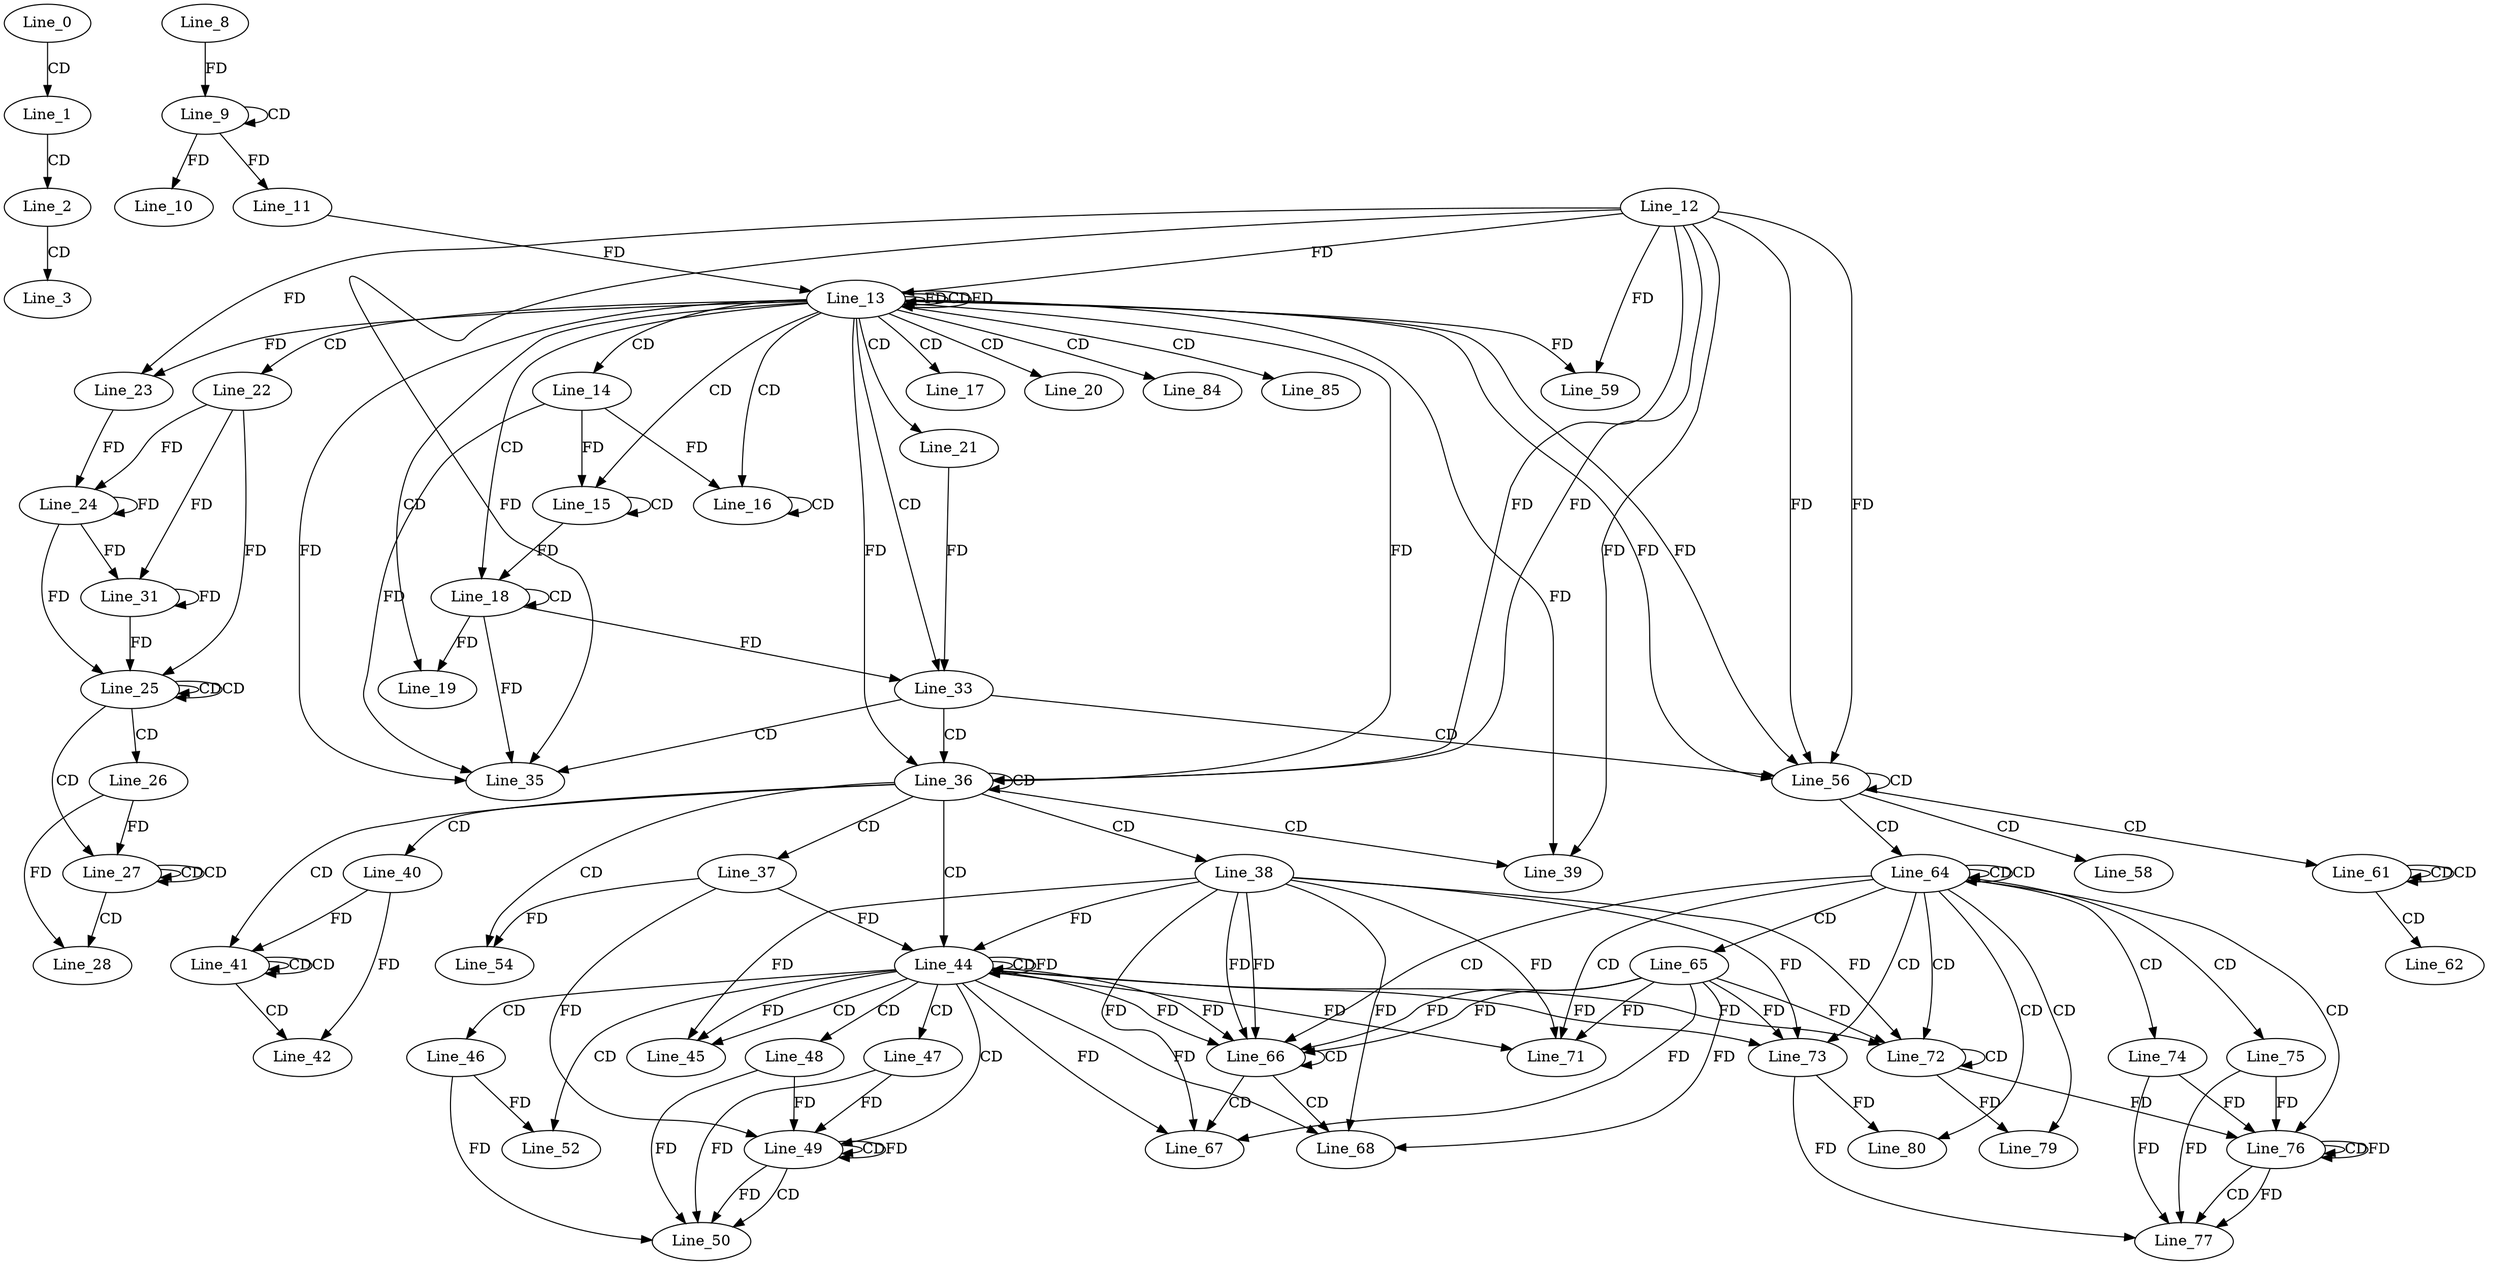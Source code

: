 digraph G {
  Line_0;
  Line_1;
  Line_2;
  Line_3;
  Line_9;
  Line_9;
  Line_8;
  Line_10;
  Line_11;
  Line_13;
  Line_12;
  Line_13;
  Line_11;
  Line_13;
  Line_13;
  Line_13;
  Line_14;
  Line_15;
  Line_15;
  Line_16;
  Line_16;
  Line_17;
  Line_18;
  Line_18;
  Line_19;
  Line_20;
  Line_21;
  Line_22;
  Line_23;
  Line_24;
  Line_23;
  Line_25;
  Line_25;
  Line_25;
  Line_26;
  Line_27;
  Line_27;
  Line_27;
  Line_28;
  Line_31;
  Line_33;
  Line_33;
  Line_35;
  Line_36;
  Line_36;
  Line_37;
  Line_38;
  Line_39;
  Line_39;
  Line_40;
  Line_41;
  Line_41;
  Line_41;
  Line_42;
  Line_44;
  Line_44;
  Line_44;
  Line_45;
  Line_45;
  Line_46;
  Line_47;
  Line_48;
  Line_49;
  Line_49;
  Line_49;
  Line_50;
  Line_52;
  Line_54;
  Line_56;
  Line_56;
  Line_58;
  Line_59;
  Line_61;
  Line_61;
  Line_61;
  Line_62;
  Line_64;
  Line_64;
  Line_65;
  Line_66;
  Line_66;
  Line_67;
  Line_67;
  Line_68;
  Line_68;
  Line_71;
  Line_71;
  Line_72;
  Line_72;
  Line_73;
  Line_73;
  Line_74;
  Line_75;
  Line_76;
  Line_76;
  Line_76;
  Line_77;
  Line_79;
  Line_80;
  Line_84;
  Line_85;
  Line_0 -> Line_1 [ label="CD" ];
  Line_1 -> Line_2 [ label="CD" ];
  Line_2 -> Line_3 [ label="CD" ];
  Line_9 -> Line_9 [ label="CD" ];
  Line_8 -> Line_9 [ label="FD" ];
  Line_9 -> Line_10 [ label="FD" ];
  Line_9 -> Line_11 [ label="FD" ];
  Line_13 -> Line_13 [ label="FD" ];
  Line_12 -> Line_13 [ label="FD" ];
  Line_11 -> Line_13 [ label="FD" ];
  Line_13 -> Line_13 [ label="CD" ];
  Line_13 -> Line_13 [ label="FD" ];
  Line_13 -> Line_14 [ label="CD" ];
  Line_13 -> Line_15 [ label="CD" ];
  Line_15 -> Line_15 [ label="CD" ];
  Line_14 -> Line_15 [ label="FD" ];
  Line_13 -> Line_16 [ label="CD" ];
  Line_16 -> Line_16 [ label="CD" ];
  Line_14 -> Line_16 [ label="FD" ];
  Line_13 -> Line_17 [ label="CD" ];
  Line_13 -> Line_18 [ label="CD" ];
  Line_18 -> Line_18 [ label="CD" ];
  Line_15 -> Line_18 [ label="FD" ];
  Line_13 -> Line_19 [ label="CD" ];
  Line_18 -> Line_19 [ label="FD" ];
  Line_13 -> Line_20 [ label="CD" ];
  Line_13 -> Line_21 [ label="CD" ];
  Line_13 -> Line_22 [ label="CD" ];
  Line_13 -> Line_23 [ label="FD" ];
  Line_12 -> Line_23 [ label="FD" ];
  Line_22 -> Line_24 [ label="FD" ];
  Line_24 -> Line_24 [ label="FD" ];
  Line_23 -> Line_24 [ label="FD" ];
  Line_25 -> Line_25 [ label="CD" ];
  Line_25 -> Line_25 [ label="CD" ];
  Line_22 -> Line_25 [ label="FD" ];
  Line_24 -> Line_25 [ label="FD" ];
  Line_25 -> Line_26 [ label="CD" ];
  Line_25 -> Line_27 [ label="CD" ];
  Line_27 -> Line_27 [ label="CD" ];
  Line_27 -> Line_27 [ label="CD" ];
  Line_26 -> Line_27 [ label="FD" ];
  Line_27 -> Line_28 [ label="CD" ];
  Line_26 -> Line_28 [ label="FD" ];
  Line_22 -> Line_31 [ label="FD" ];
  Line_24 -> Line_31 [ label="FD" ];
  Line_31 -> Line_31 [ label="FD" ];
  Line_13 -> Line_33 [ label="CD" ];
  Line_18 -> Line_33 [ label="FD" ];
  Line_21 -> Line_33 [ label="FD" ];
  Line_33 -> Line_35 [ label="CD" ];
  Line_13 -> Line_35 [ label="FD" ];
  Line_12 -> Line_35 [ label="FD" ];
  Line_14 -> Line_35 [ label="FD" ];
  Line_18 -> Line_35 [ label="FD" ];
  Line_33 -> Line_36 [ label="CD" ];
  Line_13 -> Line_36 [ label="FD" ];
  Line_12 -> Line_36 [ label="FD" ];
  Line_36 -> Line_36 [ label="CD" ];
  Line_13 -> Line_36 [ label="FD" ];
  Line_12 -> Line_36 [ label="FD" ];
  Line_36 -> Line_37 [ label="CD" ];
  Line_36 -> Line_38 [ label="CD" ];
  Line_36 -> Line_39 [ label="CD" ];
  Line_13 -> Line_39 [ label="FD" ];
  Line_12 -> Line_39 [ label="FD" ];
  Line_36 -> Line_40 [ label="CD" ];
  Line_36 -> Line_41 [ label="CD" ];
  Line_41 -> Line_41 [ label="CD" ];
  Line_41 -> Line_41 [ label="CD" ];
  Line_40 -> Line_41 [ label="FD" ];
  Line_41 -> Line_42 [ label="CD" ];
  Line_40 -> Line_42 [ label="FD" ];
  Line_36 -> Line_44 [ label="CD" ];
  Line_44 -> Line_44 [ label="CD" ];
  Line_44 -> Line_44 [ label="FD" ];
  Line_38 -> Line_44 [ label="FD" ];
  Line_37 -> Line_44 [ label="FD" ];
  Line_44 -> Line_45 [ label="CD" ];
  Line_44 -> Line_45 [ label="FD" ];
  Line_38 -> Line_45 [ label="FD" ];
  Line_44 -> Line_46 [ label="CD" ];
  Line_44 -> Line_47 [ label="CD" ];
  Line_44 -> Line_48 [ label="CD" ];
  Line_44 -> Line_49 [ label="CD" ];
  Line_49 -> Line_49 [ label="CD" ];
  Line_49 -> Line_49 [ label="FD" ];
  Line_48 -> Line_49 [ label="FD" ];
  Line_37 -> Line_49 [ label="FD" ];
  Line_47 -> Line_49 [ label="FD" ];
  Line_49 -> Line_50 [ label="CD" ];
  Line_46 -> Line_50 [ label="FD" ];
  Line_47 -> Line_50 [ label="FD" ];
  Line_49 -> Line_50 [ label="FD" ];
  Line_48 -> Line_50 [ label="FD" ];
  Line_44 -> Line_52 [ label="CD" ];
  Line_46 -> Line_52 [ label="FD" ];
  Line_36 -> Line_54 [ label="CD" ];
  Line_37 -> Line_54 [ label="FD" ];
  Line_33 -> Line_56 [ label="CD" ];
  Line_13 -> Line_56 [ label="FD" ];
  Line_12 -> Line_56 [ label="FD" ];
  Line_56 -> Line_56 [ label="CD" ];
  Line_13 -> Line_56 [ label="FD" ];
  Line_12 -> Line_56 [ label="FD" ];
  Line_56 -> Line_58 [ label="CD" ];
  Line_13 -> Line_59 [ label="FD" ];
  Line_12 -> Line_59 [ label="FD" ];
  Line_56 -> Line_61 [ label="CD" ];
  Line_61 -> Line_61 [ label="CD" ];
  Line_61 -> Line_61 [ label="CD" ];
  Line_61 -> Line_62 [ label="CD" ];
  Line_56 -> Line_64 [ label="CD" ];
  Line_64 -> Line_64 [ label="CD" ];
  Line_64 -> Line_64 [ label="CD" ];
  Line_64 -> Line_65 [ label="CD" ];
  Line_64 -> Line_66 [ label="CD" ];
  Line_65 -> Line_66 [ label="FD" ];
  Line_44 -> Line_66 [ label="FD" ];
  Line_38 -> Line_66 [ label="FD" ];
  Line_66 -> Line_66 [ label="CD" ];
  Line_65 -> Line_66 [ label="FD" ];
  Line_44 -> Line_66 [ label="FD" ];
  Line_38 -> Line_66 [ label="FD" ];
  Line_66 -> Line_67 [ label="CD" ];
  Line_65 -> Line_67 [ label="FD" ];
  Line_44 -> Line_67 [ label="FD" ];
  Line_38 -> Line_67 [ label="FD" ];
  Line_66 -> Line_68 [ label="CD" ];
  Line_65 -> Line_68 [ label="FD" ];
  Line_44 -> Line_68 [ label="FD" ];
  Line_38 -> Line_68 [ label="FD" ];
  Line_64 -> Line_71 [ label="CD" ];
  Line_65 -> Line_71 [ label="FD" ];
  Line_44 -> Line_71 [ label="FD" ];
  Line_38 -> Line_71 [ label="FD" ];
  Line_64 -> Line_72 [ label="CD" ];
  Line_72 -> Line_72 [ label="CD" ];
  Line_65 -> Line_72 [ label="FD" ];
  Line_44 -> Line_72 [ label="FD" ];
  Line_38 -> Line_72 [ label="FD" ];
  Line_64 -> Line_73 [ label="CD" ];
  Line_65 -> Line_73 [ label="FD" ];
  Line_44 -> Line_73 [ label="FD" ];
  Line_38 -> Line_73 [ label="FD" ];
  Line_64 -> Line_74 [ label="CD" ];
  Line_64 -> Line_75 [ label="CD" ];
  Line_64 -> Line_76 [ label="CD" ];
  Line_76 -> Line_76 [ label="CD" ];
  Line_76 -> Line_76 [ label="FD" ];
  Line_75 -> Line_76 [ label="FD" ];
  Line_72 -> Line_76 [ label="FD" ];
  Line_74 -> Line_76 [ label="FD" ];
  Line_76 -> Line_77 [ label="CD" ];
  Line_73 -> Line_77 [ label="FD" ];
  Line_74 -> Line_77 [ label="FD" ];
  Line_76 -> Line_77 [ label="FD" ];
  Line_75 -> Line_77 [ label="FD" ];
  Line_64 -> Line_79 [ label="CD" ];
  Line_72 -> Line_79 [ label="FD" ];
  Line_64 -> Line_80 [ label="CD" ];
  Line_73 -> Line_80 [ label="FD" ];
  Line_13 -> Line_84 [ label="CD" ];
  Line_13 -> Line_85 [ label="CD" ];
  Line_31 -> Line_25 [ label="FD" ];
}
